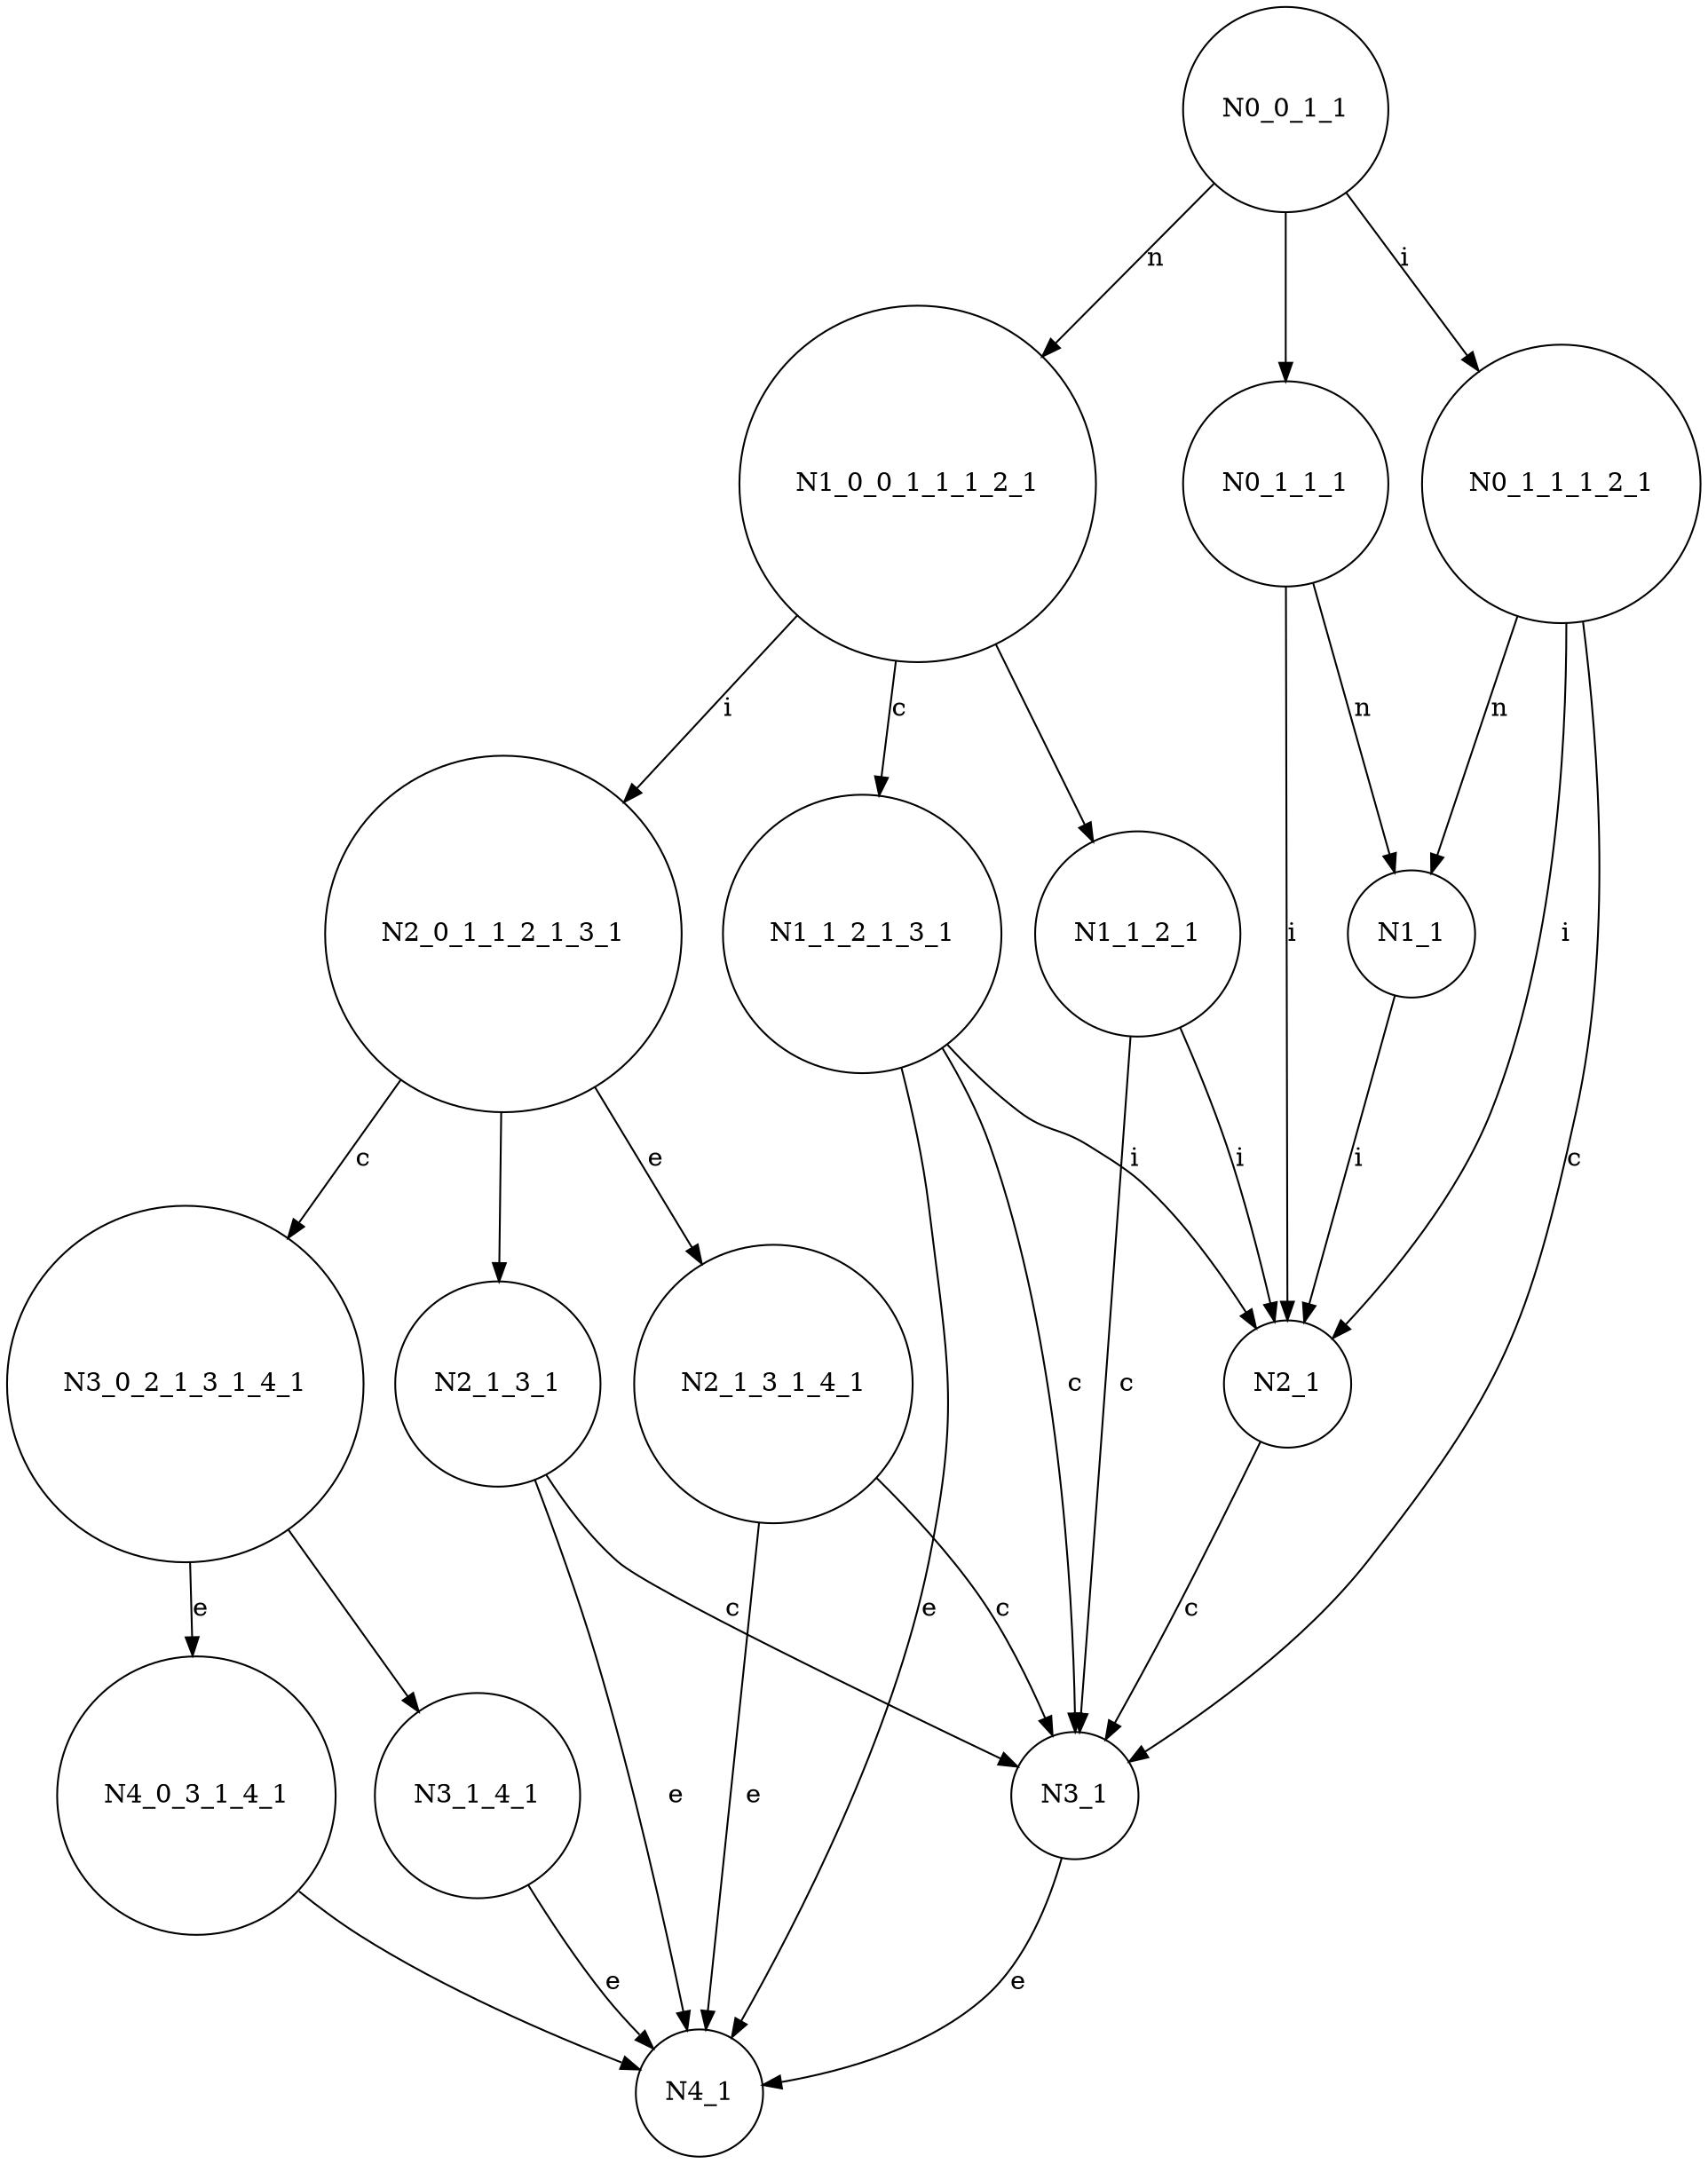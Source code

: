 digraph dfa {
node [shape = circle];
N0_0_1_1 -> N0_1_1_1;
N1_0_0_1_1_1_2_1 -> N1_1_2_1;
N2_0_1_1_2_1_3_1 -> N2_1_3_1;
N3_0_2_1_3_1_4_1 -> N3_1_4_1;
N4_0_3_1_4_1 -> N4_1;
N0_0_1_1 -> N1_0_0_1_1_1_2_1 [ label = "n" ];
N0_0_1_1 -> N0_1_1_1_2_1 [ label = "i" ];
N0_1_1_1_2_1 -> N1_1 [ label = "n" ];
N0_1_1_1_2_1 -> N2_1 [ label = "i" ];
N0_1_1_1_2_1 -> N3_1 [ label = "c" ];
N3_1 -> N4_1 [ label = "e" ];
N2_1 -> N3_1 [ label = "c" ];
N1_1 -> N2_1 [ label = "i" ];
N0_1_1_1 -> N1_1 [ label = "n" ];
N0_1_1_1 -> N2_1 [ label = "i" ];
N1_0_0_1_1_1_2_1 -> N2_0_1_1_2_1_3_1 [ label = "i" ];
N1_0_0_1_1_1_2_1 -> N1_1_2_1_3_1 [ label = "c" ];
N1_1_2_1_3_1 -> N2_1 [ label = "i" ];
N1_1_2_1_3_1 -> N3_1 [ label = "c" ];
N1_1_2_1_3_1 -> N4_1 [ label = "e" ];
N1_1_2_1 -> N2_1 [ label = "i" ];
N1_1_2_1 -> N3_1 [ label = "c" ];
N2_0_1_1_2_1_3_1 -> N3_0_2_1_3_1_4_1 [ label = "c" ];
N2_0_1_1_2_1_3_1 -> N2_1_3_1_4_1 [ label = "e" ];
N2_1_3_1_4_1 -> N3_1 [ label = "c" ];
N2_1_3_1_4_1 -> N4_1 [ label = "e" ];
N2_1_3_1 -> N3_1 [ label = "c" ];
N2_1_3_1 -> N4_1 [ label = "e" ];
N3_0_2_1_3_1_4_1 -> N4_0_3_1_4_1 [ label = "e" ];
N3_1_4_1 -> N4_1 [ label = "e" ];
}